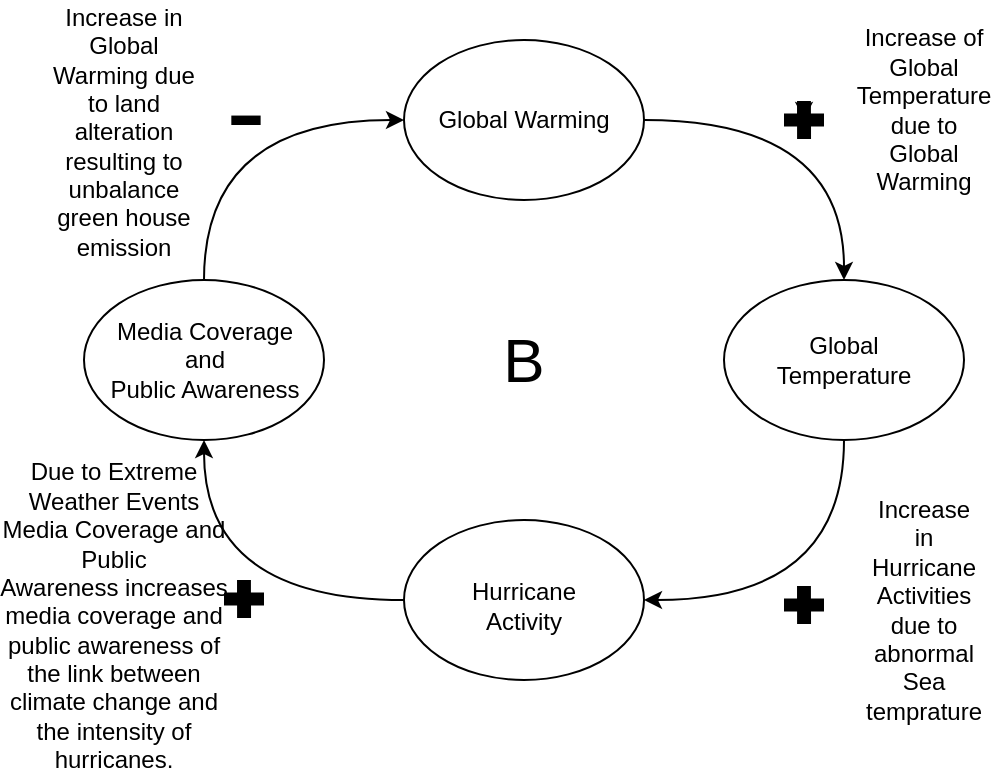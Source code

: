 <mxfile version="22.1.18" type="github">
  <diagram name="Page-1" id="IVi37I3aK0WylxZDK_SZ">
    <mxGraphModel dx="880" dy="434" grid="1" gridSize="10" guides="1" tooltips="1" connect="1" arrows="1" fold="1" page="1" pageScale="1" pageWidth="850" pageHeight="1100" math="0" shadow="0">
      <root>
        <mxCell id="0" />
        <mxCell id="1" parent="0" />
        <mxCell id="pUlCks9OsAvWHs1VP2Rb-1" style="edgeStyle=orthogonalEdgeStyle;rounded=0;orthogonalLoop=1;jettySize=auto;html=1;exitX=1;exitY=0.5;exitDx=0;exitDy=0;entryX=0.5;entryY=0;entryDx=0;entryDy=0;curved=1;" edge="1" parent="1" source="pUlCks9OsAvWHs1VP2Rb-2" target="pUlCks9OsAvWHs1VP2Rb-5">
          <mxGeometry relative="1" as="geometry" />
        </mxCell>
        <mxCell id="pUlCks9OsAvWHs1VP2Rb-2" value="" style="ellipse;whiteSpace=wrap;html=1;" vertex="1" parent="1">
          <mxGeometry x="320" y="80" width="120" height="80" as="geometry" />
        </mxCell>
        <mxCell id="pUlCks9OsAvWHs1VP2Rb-3" value="Global Warming" style="text;html=1;strokeColor=none;fillColor=none;align=center;verticalAlign=middle;whiteSpace=wrap;rounded=0;" vertex="1" parent="1">
          <mxGeometry x="335" y="92.5" width="90" height="55" as="geometry" />
        </mxCell>
        <mxCell id="pUlCks9OsAvWHs1VP2Rb-4" style="edgeStyle=orthogonalEdgeStyle;rounded=0;orthogonalLoop=1;jettySize=auto;html=1;entryX=1;entryY=0.5;entryDx=0;entryDy=0;curved=1;" edge="1" parent="1" source="pUlCks9OsAvWHs1VP2Rb-5" target="pUlCks9OsAvWHs1VP2Rb-9">
          <mxGeometry relative="1" as="geometry">
            <Array as="points">
              <mxPoint x="540" y="360" />
            </Array>
          </mxGeometry>
        </mxCell>
        <mxCell id="pUlCks9OsAvWHs1VP2Rb-5" value="" style="ellipse;whiteSpace=wrap;html=1;" vertex="1" parent="1">
          <mxGeometry x="480" y="200" width="120" height="80" as="geometry" />
        </mxCell>
        <mxCell id="pUlCks9OsAvWHs1VP2Rb-6" style="edgeStyle=orthogonalEdgeStyle;rounded=0;orthogonalLoop=1;jettySize=auto;html=1;entryX=0;entryY=0.5;entryDx=0;entryDy=0;curved=1;" edge="1" parent="1" source="pUlCks9OsAvWHs1VP2Rb-7" target="pUlCks9OsAvWHs1VP2Rb-2">
          <mxGeometry relative="1" as="geometry">
            <Array as="points">
              <mxPoint x="220" y="120" />
            </Array>
          </mxGeometry>
        </mxCell>
        <mxCell id="pUlCks9OsAvWHs1VP2Rb-7" value="" style="ellipse;whiteSpace=wrap;html=1;" vertex="1" parent="1">
          <mxGeometry x="160" y="200" width="120" height="80" as="geometry" />
        </mxCell>
        <mxCell id="pUlCks9OsAvWHs1VP2Rb-8" style="edgeStyle=orthogonalEdgeStyle;rounded=0;orthogonalLoop=1;jettySize=auto;html=1;entryX=0.5;entryY=1;entryDx=0;entryDy=0;curved=1;" edge="1" parent="1" source="pUlCks9OsAvWHs1VP2Rb-9" target="pUlCks9OsAvWHs1VP2Rb-7">
          <mxGeometry relative="1" as="geometry" />
        </mxCell>
        <mxCell id="pUlCks9OsAvWHs1VP2Rb-9" value="" style="ellipse;whiteSpace=wrap;html=1;" vertex="1" parent="1">
          <mxGeometry x="320" y="320" width="120" height="80" as="geometry" />
        </mxCell>
        <mxCell id="pUlCks9OsAvWHs1VP2Rb-10" value="" style="shape=mxgraph.signs.healthcare.first_aid;html=1;pointerEvents=1;fillColor=#000000;strokeColor=none;verticalLabelPosition=bottom;verticalAlign=top;align=center;" vertex="1" parent="1">
          <mxGeometry x="510" y="110.5" width="20" height="19" as="geometry" />
        </mxCell>
        <mxCell id="pUlCks9OsAvWHs1VP2Rb-11" style="edgeStyle=orthogonalEdgeStyle;rounded=0;orthogonalLoop=1;jettySize=auto;html=1;exitX=0.5;exitY=0;exitDx=0;exitDy=0;exitPerimeter=0;entryX=0.5;entryY=0.5;entryDx=0;entryDy=0;entryPerimeter=0;" edge="1" parent="1" source="pUlCks9OsAvWHs1VP2Rb-10" target="pUlCks9OsAvWHs1VP2Rb-10">
          <mxGeometry relative="1" as="geometry" />
        </mxCell>
        <mxCell id="pUlCks9OsAvWHs1VP2Rb-12" value="" style="shape=mxgraph.signs.healthcare.first_aid;html=1;pointerEvents=1;fillColor=#000000;strokeColor=none;verticalLabelPosition=bottom;verticalAlign=top;align=center;" vertex="1" parent="1">
          <mxGeometry x="230" y="350" width="20" height="19" as="geometry" />
        </mxCell>
        <mxCell id="pUlCks9OsAvWHs1VP2Rb-14" value="" style="shape=mxgraph.signs.healthcare.first_aid;html=1;pointerEvents=1;fillColor=#000000;strokeColor=none;verticalLabelPosition=bottom;verticalAlign=top;align=center;" vertex="1" parent="1">
          <mxGeometry x="510" y="353" width="20" height="19" as="geometry" />
        </mxCell>
        <mxCell id="pUlCks9OsAvWHs1VP2Rb-15" value="Global Temperature" style="text;html=1;strokeColor=none;fillColor=none;align=center;verticalAlign=middle;whiteSpace=wrap;rounded=0;" vertex="1" parent="1">
          <mxGeometry x="495" y="212.5" width="90" height="55" as="geometry" />
        </mxCell>
        <mxCell id="pUlCks9OsAvWHs1VP2Rb-16" value="Hurricane Activity" style="text;html=1;strokeColor=none;fillColor=none;align=center;verticalAlign=middle;whiteSpace=wrap;rounded=0;" vertex="1" parent="1">
          <mxGeometry x="335" y="335" width="90" height="55" as="geometry" />
        </mxCell>
        <mxCell id="pUlCks9OsAvWHs1VP2Rb-17" value="Media Coverage&lt;br&gt;and&lt;br&gt;Public Awareness" style="text;html=1;strokeColor=none;fillColor=none;align=center;verticalAlign=middle;whiteSpace=wrap;rounded=0;" vertex="1" parent="1">
          <mxGeometry x="167.5" y="212.5" width="105" height="55" as="geometry" />
        </mxCell>
        <mxCell id="pUlCks9OsAvWHs1VP2Rb-18" value="Increase of Global Temperature due to Global Warming" style="text;html=1;strokeColor=none;fillColor=none;align=center;verticalAlign=middle;whiteSpace=wrap;rounded=0;" vertex="1" parent="1">
          <mxGeometry x="550" y="99.5" width="60" height="30" as="geometry" />
        </mxCell>
        <mxCell id="pUlCks9OsAvWHs1VP2Rb-19" value="Increase in Hurricane Activities due to abnormal Sea temprature" style="text;html=1;strokeColor=none;fillColor=none;align=center;verticalAlign=middle;whiteSpace=wrap;rounded=0;" vertex="1" parent="1">
          <mxGeometry x="550" y="350" width="60" height="30" as="geometry" />
        </mxCell>
        <mxCell id="pUlCks9OsAvWHs1VP2Rb-20" value="Due to Extreme Weather Events Media Coverage and Public Awareness&amp;nbsp;increases media coverage and public awareness of the link between climate change and the intensity of hurricanes." style="text;html=1;strokeColor=none;fillColor=none;align=center;verticalAlign=middle;whiteSpace=wrap;rounded=0;" vertex="1" parent="1">
          <mxGeometry x="120" y="353" width="110" height="30" as="geometry" />
        </mxCell>
        <mxCell id="pUlCks9OsAvWHs1VP2Rb-21" value="Increase in Global Warming due to land alteration resulting to unbalance green house emission" style="text;html=1;strokeColor=none;fillColor=none;align=center;verticalAlign=middle;whiteSpace=wrap;rounded=0;" vertex="1" parent="1">
          <mxGeometry x="140" y="110.5" width="80" height="30" as="geometry" />
        </mxCell>
        <mxCell id="pUlCks9OsAvWHs1VP2Rb-22" value="B" style="text;html=1;strokeColor=none;fillColor=none;align=center;verticalAlign=middle;whiteSpace=wrap;rounded=0;fontSize=31;" vertex="1" parent="1">
          <mxGeometry x="350" y="225" width="60" height="30" as="geometry" />
        </mxCell>
        <mxCell id="pUlCks9OsAvWHs1VP2Rb-30" value="&lt;font style=&quot;font-size: 60px;&quot;&gt;-&lt;/font&gt;" style="text;html=1;strokeColor=none;fillColor=none;align=center;verticalAlign=middle;whiteSpace=wrap;rounded=0;" vertex="1" parent="1">
          <mxGeometry x="211" y="99.5" width="60" height="30" as="geometry" />
        </mxCell>
      </root>
    </mxGraphModel>
  </diagram>
</mxfile>
